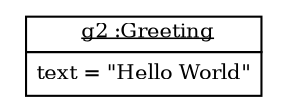 graph ObjectDiagram {
   node [shape = none, fontsize = 10];
   edge [fontsize = 10];

g2 [label=<<table border='0' cellborder='1' cellspacing='0'> <tr> <td> <u>g2 :Greeting</u></td></tr><tr><td><table border='0' cellborder='0' cellspacing='0'><tr><td>text = "Hello World"</td></tr></table></td></tr></table>>];

}
